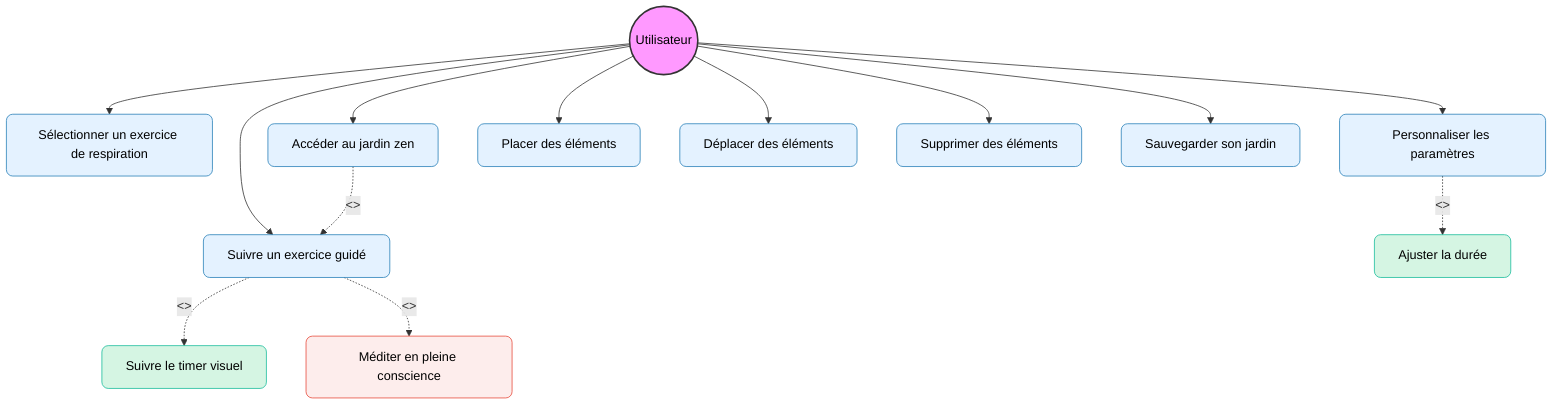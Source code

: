 flowchart TD
    %% Style des acteurs et cas d'utilisation
    classDef actor fill:#f9f,stroke:#333,stroke-width:2px,color:black
    classDef usecase fill:#e4f2ff,stroke:#2980b9,stroke-width:1px,rx:8px,ry:8px,color:black
    classDef include fill:#d5f5e3,stroke:#1abc9c,stroke-width:1px,rx:8px,ry:8px,color:black
    classDef extend fill:#fdedec,stroke:#e74c3c,stroke-width:1px,rx:8px,ry:8px,color:black

    %% Acteurs
    User((Utilisateur)):::actor
    
    %% Cas d'utilisation
    UC1[Sélectionner un exercice de respiration]:::usecase
    UC2[Suivre un exercice guidé]:::usecase
    UC3[Personnaliser les paramètres]:::usecase
    UC4[Accéder au jardin zen]:::usecase
    UC5[Placer des éléments]:::usecase
    UC6[Déplacer des éléments]:::usecase
    UC7[Supprimer des éléments]:::usecase
    UC8[Sauvegarder son jardin]:::usecase
    
    %% Cas d'inclusion/extension
    UC_A[Ajuster la durée]:::include
    UC_T[Suivre le timer visuel]:::include
    UC_M[Méditer en pleine conscience]:::extend
    
    %% Relations utilisateur
    User --> UC1
    User --> UC2
    User --> UC3
    User --> UC4
    User --> UC5
    User --> UC6
    User --> UC7
    User --> UC8
    
    %% Relations d'inclusion/extension
    UC2 -.-> |<<include>>| UC_T
    UC3 -.-> |<<include>>| UC_A
    UC2 -.-> |<<extend>>| UC_M
    UC4 -.-> |<<extend>>| UC2